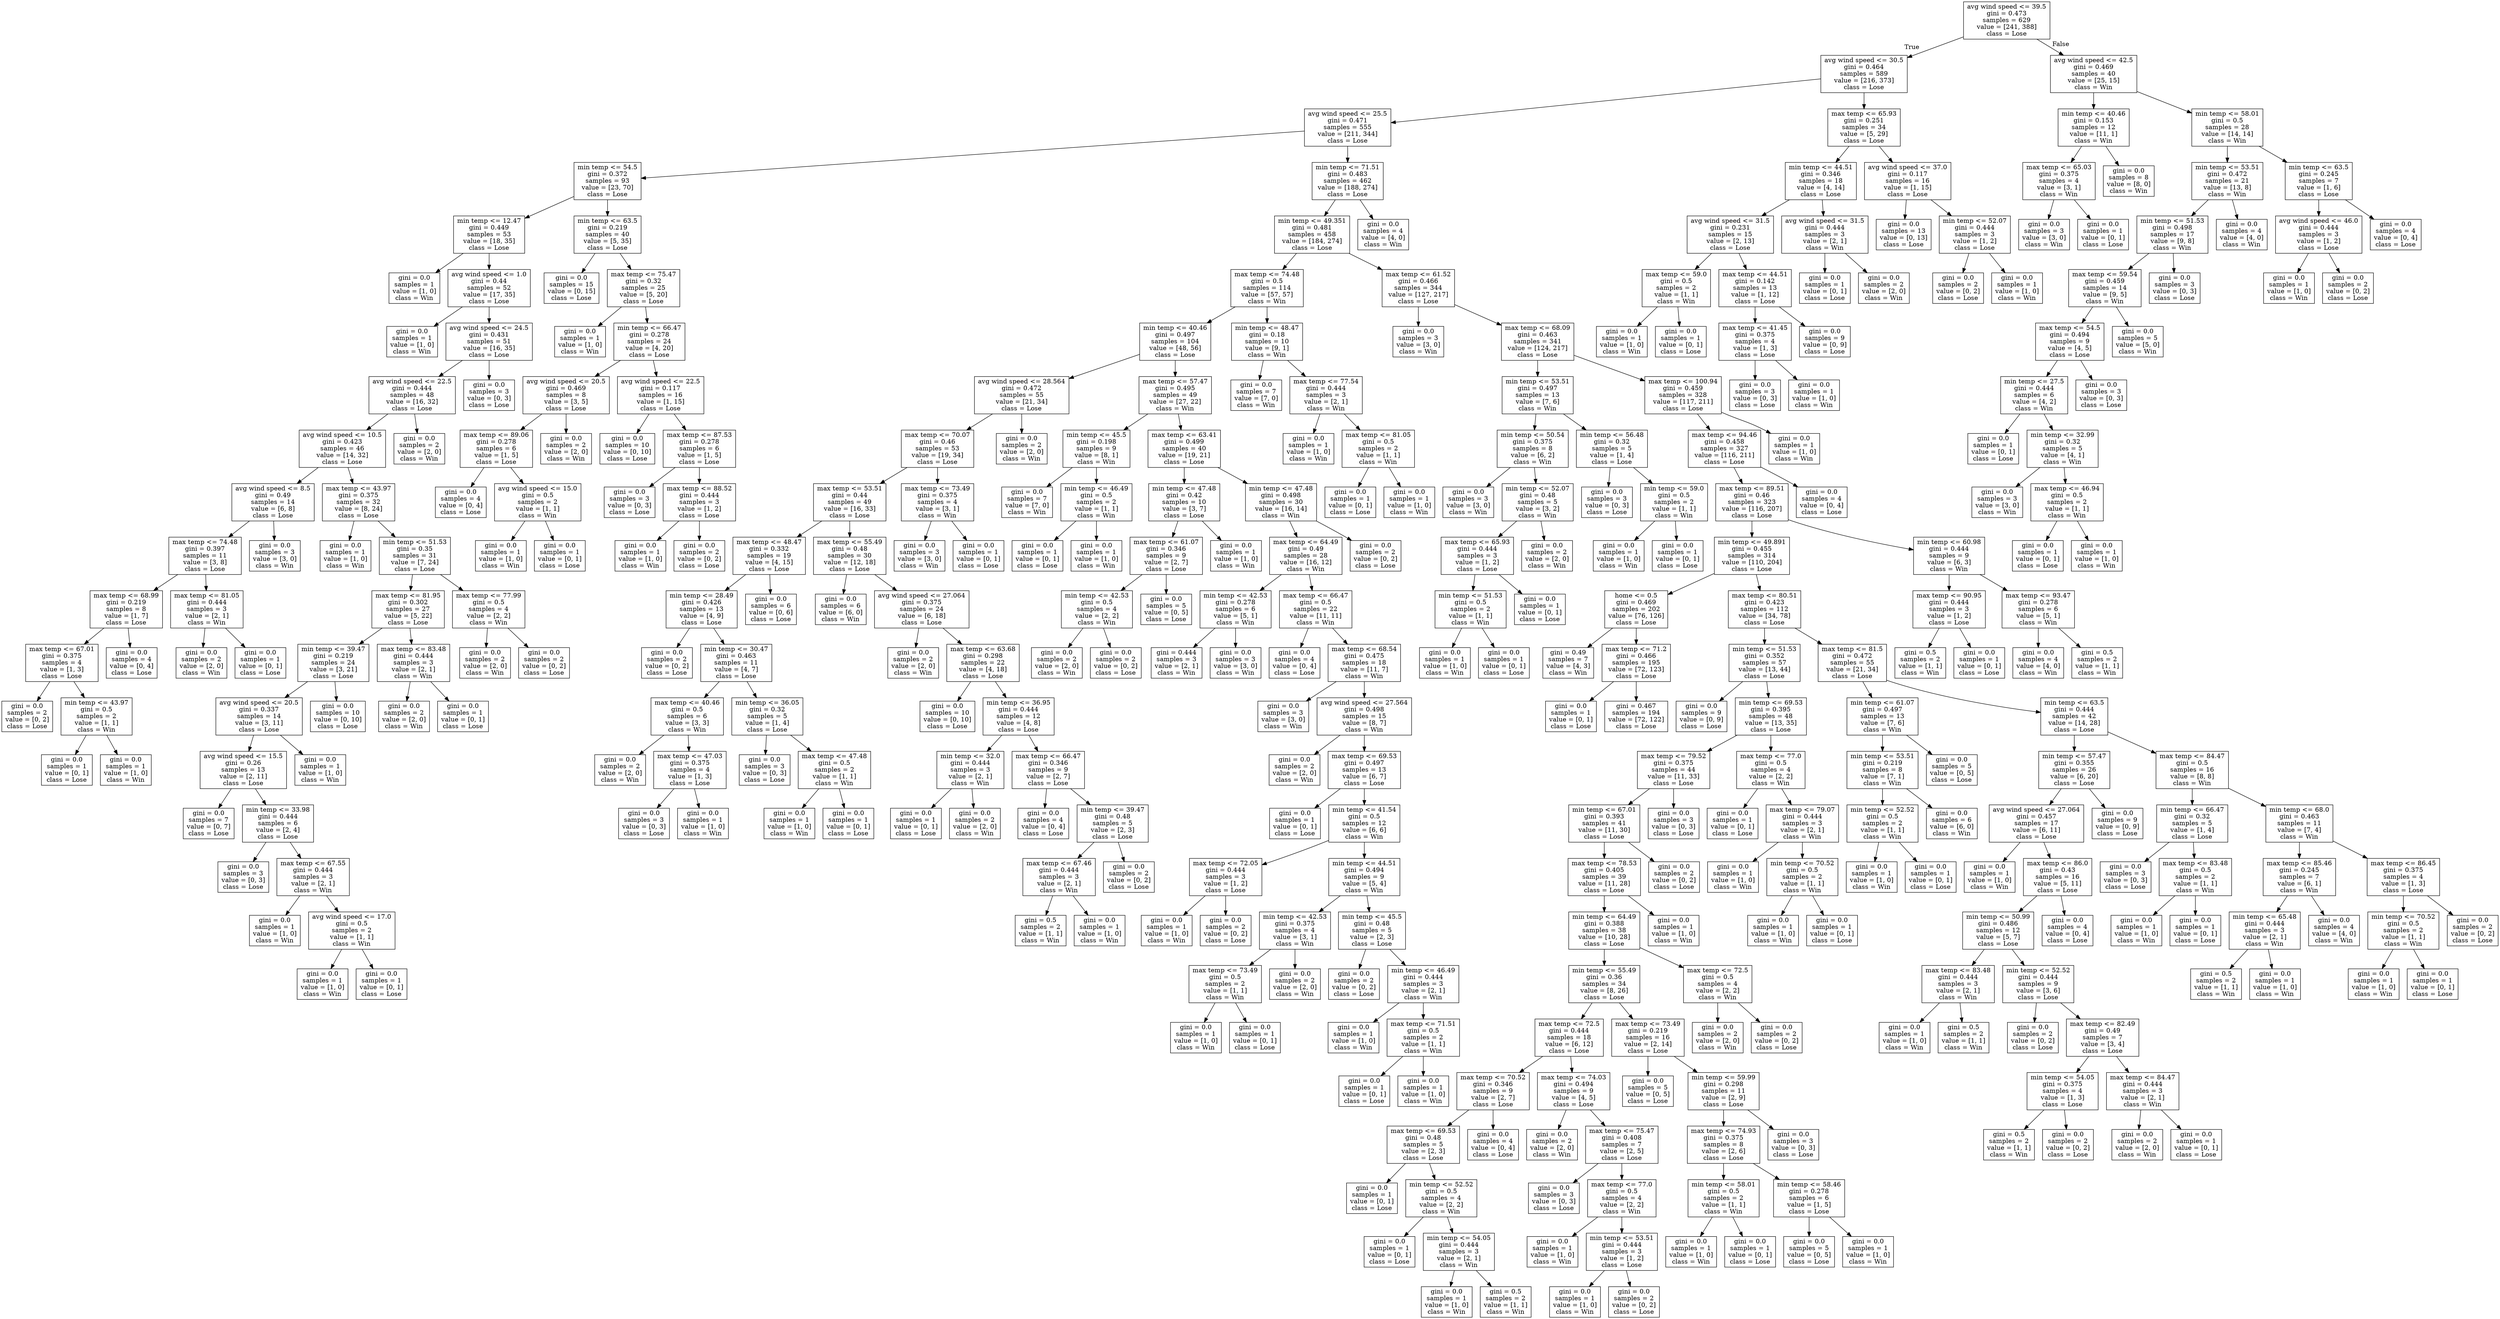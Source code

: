 digraph Tree {
node [shape=box] ;
0 [label="avg wind speed <= 39.5\ngini = 0.473\nsamples = 629\nvalue = [241, 388]\nclass = Lose"] ;
1 [label="avg wind speed <= 30.5\ngini = 0.464\nsamples = 589\nvalue = [216, 373]\nclass = Lose"] ;
0 -> 1 [labeldistance=2.5, labelangle=45, headlabel="True"] ;
2 [label="avg wind speed <= 25.5\ngini = 0.471\nsamples = 555\nvalue = [211, 344]\nclass = Lose"] ;
1 -> 2 ;
3 [label="min temp <= 54.5\ngini = 0.372\nsamples = 93\nvalue = [23, 70]\nclass = Lose"] ;
2 -> 3 ;
4 [label="min temp <= 12.47\ngini = 0.449\nsamples = 53\nvalue = [18, 35]\nclass = Lose"] ;
3 -> 4 ;
5 [label="gini = 0.0\nsamples = 1\nvalue = [1, 0]\nclass = Win"] ;
4 -> 5 ;
6 [label="avg wind speed <= 1.0\ngini = 0.44\nsamples = 52\nvalue = [17, 35]\nclass = Lose"] ;
4 -> 6 ;
7 [label="gini = 0.0\nsamples = 1\nvalue = [1, 0]\nclass = Win"] ;
6 -> 7 ;
8 [label="avg wind speed <= 24.5\ngini = 0.431\nsamples = 51\nvalue = [16, 35]\nclass = Lose"] ;
6 -> 8 ;
9 [label="avg wind speed <= 22.5\ngini = 0.444\nsamples = 48\nvalue = [16, 32]\nclass = Lose"] ;
8 -> 9 ;
10 [label="avg wind speed <= 10.5\ngini = 0.423\nsamples = 46\nvalue = [14, 32]\nclass = Lose"] ;
9 -> 10 ;
11 [label="avg wind speed <= 8.5\ngini = 0.49\nsamples = 14\nvalue = [6, 8]\nclass = Lose"] ;
10 -> 11 ;
12 [label="max temp <= 74.48\ngini = 0.397\nsamples = 11\nvalue = [3, 8]\nclass = Lose"] ;
11 -> 12 ;
13 [label="max temp <= 68.99\ngini = 0.219\nsamples = 8\nvalue = [1, 7]\nclass = Lose"] ;
12 -> 13 ;
14 [label="max temp <= 67.01\ngini = 0.375\nsamples = 4\nvalue = [1, 3]\nclass = Lose"] ;
13 -> 14 ;
15 [label="gini = 0.0\nsamples = 2\nvalue = [0, 2]\nclass = Lose"] ;
14 -> 15 ;
16 [label="min temp <= 43.97\ngini = 0.5\nsamples = 2\nvalue = [1, 1]\nclass = Win"] ;
14 -> 16 ;
17 [label="gini = 0.0\nsamples = 1\nvalue = [0, 1]\nclass = Lose"] ;
16 -> 17 ;
18 [label="gini = 0.0\nsamples = 1\nvalue = [1, 0]\nclass = Win"] ;
16 -> 18 ;
19 [label="gini = 0.0\nsamples = 4\nvalue = [0, 4]\nclass = Lose"] ;
13 -> 19 ;
20 [label="max temp <= 81.05\ngini = 0.444\nsamples = 3\nvalue = [2, 1]\nclass = Win"] ;
12 -> 20 ;
21 [label="gini = 0.0\nsamples = 2\nvalue = [2, 0]\nclass = Win"] ;
20 -> 21 ;
22 [label="gini = 0.0\nsamples = 1\nvalue = [0, 1]\nclass = Lose"] ;
20 -> 22 ;
23 [label="gini = 0.0\nsamples = 3\nvalue = [3, 0]\nclass = Win"] ;
11 -> 23 ;
24 [label="max temp <= 43.97\ngini = 0.375\nsamples = 32\nvalue = [8, 24]\nclass = Lose"] ;
10 -> 24 ;
25 [label="gini = 0.0\nsamples = 1\nvalue = [1, 0]\nclass = Win"] ;
24 -> 25 ;
26 [label="min temp <= 51.53\ngini = 0.35\nsamples = 31\nvalue = [7, 24]\nclass = Lose"] ;
24 -> 26 ;
27 [label="max temp <= 81.95\ngini = 0.302\nsamples = 27\nvalue = [5, 22]\nclass = Lose"] ;
26 -> 27 ;
28 [label="min temp <= 39.47\ngini = 0.219\nsamples = 24\nvalue = [3, 21]\nclass = Lose"] ;
27 -> 28 ;
29 [label="avg wind speed <= 20.5\ngini = 0.337\nsamples = 14\nvalue = [3, 11]\nclass = Lose"] ;
28 -> 29 ;
30 [label="avg wind speed <= 15.5\ngini = 0.26\nsamples = 13\nvalue = [2, 11]\nclass = Lose"] ;
29 -> 30 ;
31 [label="gini = 0.0\nsamples = 7\nvalue = [0, 7]\nclass = Lose"] ;
30 -> 31 ;
32 [label="min temp <= 33.98\ngini = 0.444\nsamples = 6\nvalue = [2, 4]\nclass = Lose"] ;
30 -> 32 ;
33 [label="gini = 0.0\nsamples = 3\nvalue = [0, 3]\nclass = Lose"] ;
32 -> 33 ;
34 [label="max temp <= 67.55\ngini = 0.444\nsamples = 3\nvalue = [2, 1]\nclass = Win"] ;
32 -> 34 ;
35 [label="gini = 0.0\nsamples = 1\nvalue = [1, 0]\nclass = Win"] ;
34 -> 35 ;
36 [label="avg wind speed <= 17.0\ngini = 0.5\nsamples = 2\nvalue = [1, 1]\nclass = Win"] ;
34 -> 36 ;
37 [label="gini = 0.0\nsamples = 1\nvalue = [1, 0]\nclass = Win"] ;
36 -> 37 ;
38 [label="gini = 0.0\nsamples = 1\nvalue = [0, 1]\nclass = Lose"] ;
36 -> 38 ;
39 [label="gini = 0.0\nsamples = 1\nvalue = [1, 0]\nclass = Win"] ;
29 -> 39 ;
40 [label="gini = 0.0\nsamples = 10\nvalue = [0, 10]\nclass = Lose"] ;
28 -> 40 ;
41 [label="max temp <= 83.48\ngini = 0.444\nsamples = 3\nvalue = [2, 1]\nclass = Win"] ;
27 -> 41 ;
42 [label="gini = 0.0\nsamples = 2\nvalue = [2, 0]\nclass = Win"] ;
41 -> 42 ;
43 [label="gini = 0.0\nsamples = 1\nvalue = [0, 1]\nclass = Lose"] ;
41 -> 43 ;
44 [label="max temp <= 77.99\ngini = 0.5\nsamples = 4\nvalue = [2, 2]\nclass = Win"] ;
26 -> 44 ;
45 [label="gini = 0.0\nsamples = 2\nvalue = [2, 0]\nclass = Win"] ;
44 -> 45 ;
46 [label="gini = 0.0\nsamples = 2\nvalue = [0, 2]\nclass = Lose"] ;
44 -> 46 ;
47 [label="gini = 0.0\nsamples = 2\nvalue = [2, 0]\nclass = Win"] ;
9 -> 47 ;
48 [label="gini = 0.0\nsamples = 3\nvalue = [0, 3]\nclass = Lose"] ;
8 -> 48 ;
49 [label="min temp <= 63.5\ngini = 0.219\nsamples = 40\nvalue = [5, 35]\nclass = Lose"] ;
3 -> 49 ;
50 [label="gini = 0.0\nsamples = 15\nvalue = [0, 15]\nclass = Lose"] ;
49 -> 50 ;
51 [label="max temp <= 75.47\ngini = 0.32\nsamples = 25\nvalue = [5, 20]\nclass = Lose"] ;
49 -> 51 ;
52 [label="gini = 0.0\nsamples = 1\nvalue = [1, 0]\nclass = Win"] ;
51 -> 52 ;
53 [label="min temp <= 66.47\ngini = 0.278\nsamples = 24\nvalue = [4, 20]\nclass = Lose"] ;
51 -> 53 ;
54 [label="avg wind speed <= 20.5\ngini = 0.469\nsamples = 8\nvalue = [3, 5]\nclass = Lose"] ;
53 -> 54 ;
55 [label="max temp <= 89.06\ngini = 0.278\nsamples = 6\nvalue = [1, 5]\nclass = Lose"] ;
54 -> 55 ;
56 [label="gini = 0.0\nsamples = 4\nvalue = [0, 4]\nclass = Lose"] ;
55 -> 56 ;
57 [label="avg wind speed <= 15.0\ngini = 0.5\nsamples = 2\nvalue = [1, 1]\nclass = Win"] ;
55 -> 57 ;
58 [label="gini = 0.0\nsamples = 1\nvalue = [1, 0]\nclass = Win"] ;
57 -> 58 ;
59 [label="gini = 0.0\nsamples = 1\nvalue = [0, 1]\nclass = Lose"] ;
57 -> 59 ;
60 [label="gini = 0.0\nsamples = 2\nvalue = [2, 0]\nclass = Win"] ;
54 -> 60 ;
61 [label="avg wind speed <= 22.5\ngini = 0.117\nsamples = 16\nvalue = [1, 15]\nclass = Lose"] ;
53 -> 61 ;
62 [label="gini = 0.0\nsamples = 10\nvalue = [0, 10]\nclass = Lose"] ;
61 -> 62 ;
63 [label="max temp <= 87.53\ngini = 0.278\nsamples = 6\nvalue = [1, 5]\nclass = Lose"] ;
61 -> 63 ;
64 [label="gini = 0.0\nsamples = 3\nvalue = [0, 3]\nclass = Lose"] ;
63 -> 64 ;
65 [label="max temp <= 88.52\ngini = 0.444\nsamples = 3\nvalue = [1, 2]\nclass = Lose"] ;
63 -> 65 ;
66 [label="gini = 0.0\nsamples = 1\nvalue = [1, 0]\nclass = Win"] ;
65 -> 66 ;
67 [label="gini = 0.0\nsamples = 2\nvalue = [0, 2]\nclass = Lose"] ;
65 -> 67 ;
68 [label="min temp <= 71.51\ngini = 0.483\nsamples = 462\nvalue = [188, 274]\nclass = Lose"] ;
2 -> 68 ;
69 [label="min temp <= 49.351\ngini = 0.481\nsamples = 458\nvalue = [184, 274]\nclass = Lose"] ;
68 -> 69 ;
70 [label="max temp <= 74.48\ngini = 0.5\nsamples = 114\nvalue = [57, 57]\nclass = Win"] ;
69 -> 70 ;
71 [label="min temp <= 40.46\ngini = 0.497\nsamples = 104\nvalue = [48, 56]\nclass = Lose"] ;
70 -> 71 ;
72 [label="avg wind speed <= 28.564\ngini = 0.472\nsamples = 55\nvalue = [21, 34]\nclass = Lose"] ;
71 -> 72 ;
73 [label="max temp <= 70.07\ngini = 0.46\nsamples = 53\nvalue = [19, 34]\nclass = Lose"] ;
72 -> 73 ;
74 [label="max temp <= 53.51\ngini = 0.44\nsamples = 49\nvalue = [16, 33]\nclass = Lose"] ;
73 -> 74 ;
75 [label="max temp <= 48.47\ngini = 0.332\nsamples = 19\nvalue = [4, 15]\nclass = Lose"] ;
74 -> 75 ;
76 [label="min temp <= 28.49\ngini = 0.426\nsamples = 13\nvalue = [4, 9]\nclass = Lose"] ;
75 -> 76 ;
77 [label="gini = 0.0\nsamples = 2\nvalue = [0, 2]\nclass = Lose"] ;
76 -> 77 ;
78 [label="min temp <= 30.47\ngini = 0.463\nsamples = 11\nvalue = [4, 7]\nclass = Lose"] ;
76 -> 78 ;
79 [label="max temp <= 40.46\ngini = 0.5\nsamples = 6\nvalue = [3, 3]\nclass = Win"] ;
78 -> 79 ;
80 [label="gini = 0.0\nsamples = 2\nvalue = [2, 0]\nclass = Win"] ;
79 -> 80 ;
81 [label="max temp <= 47.03\ngini = 0.375\nsamples = 4\nvalue = [1, 3]\nclass = Lose"] ;
79 -> 81 ;
82 [label="gini = 0.0\nsamples = 3\nvalue = [0, 3]\nclass = Lose"] ;
81 -> 82 ;
83 [label="gini = 0.0\nsamples = 1\nvalue = [1, 0]\nclass = Win"] ;
81 -> 83 ;
84 [label="min temp <= 36.05\ngini = 0.32\nsamples = 5\nvalue = [1, 4]\nclass = Lose"] ;
78 -> 84 ;
85 [label="gini = 0.0\nsamples = 3\nvalue = [0, 3]\nclass = Lose"] ;
84 -> 85 ;
86 [label="max temp <= 47.48\ngini = 0.5\nsamples = 2\nvalue = [1, 1]\nclass = Win"] ;
84 -> 86 ;
87 [label="gini = 0.0\nsamples = 1\nvalue = [1, 0]\nclass = Win"] ;
86 -> 87 ;
88 [label="gini = 0.0\nsamples = 1\nvalue = [0, 1]\nclass = Lose"] ;
86 -> 88 ;
89 [label="gini = 0.0\nsamples = 6\nvalue = [0, 6]\nclass = Lose"] ;
75 -> 89 ;
90 [label="max temp <= 55.49\ngini = 0.48\nsamples = 30\nvalue = [12, 18]\nclass = Lose"] ;
74 -> 90 ;
91 [label="gini = 0.0\nsamples = 6\nvalue = [6, 0]\nclass = Win"] ;
90 -> 91 ;
92 [label="avg wind speed <= 27.064\ngini = 0.375\nsamples = 24\nvalue = [6, 18]\nclass = Lose"] ;
90 -> 92 ;
93 [label="gini = 0.0\nsamples = 2\nvalue = [2, 0]\nclass = Win"] ;
92 -> 93 ;
94 [label="max temp <= 63.68\ngini = 0.298\nsamples = 22\nvalue = [4, 18]\nclass = Lose"] ;
92 -> 94 ;
95 [label="gini = 0.0\nsamples = 10\nvalue = [0, 10]\nclass = Lose"] ;
94 -> 95 ;
96 [label="min temp <= 36.95\ngini = 0.444\nsamples = 12\nvalue = [4, 8]\nclass = Lose"] ;
94 -> 96 ;
97 [label="min temp <= 32.0\ngini = 0.444\nsamples = 3\nvalue = [2, 1]\nclass = Win"] ;
96 -> 97 ;
98 [label="gini = 0.0\nsamples = 1\nvalue = [0, 1]\nclass = Lose"] ;
97 -> 98 ;
99 [label="gini = 0.0\nsamples = 2\nvalue = [2, 0]\nclass = Win"] ;
97 -> 99 ;
100 [label="max temp <= 66.47\ngini = 0.346\nsamples = 9\nvalue = [2, 7]\nclass = Lose"] ;
96 -> 100 ;
101 [label="gini = 0.0\nsamples = 4\nvalue = [0, 4]\nclass = Lose"] ;
100 -> 101 ;
102 [label="min temp <= 39.47\ngini = 0.48\nsamples = 5\nvalue = [2, 3]\nclass = Lose"] ;
100 -> 102 ;
103 [label="max temp <= 67.46\ngini = 0.444\nsamples = 3\nvalue = [2, 1]\nclass = Win"] ;
102 -> 103 ;
104 [label="gini = 0.5\nsamples = 2\nvalue = [1, 1]\nclass = Win"] ;
103 -> 104 ;
105 [label="gini = 0.0\nsamples = 1\nvalue = [1, 0]\nclass = Win"] ;
103 -> 105 ;
106 [label="gini = 0.0\nsamples = 2\nvalue = [0, 2]\nclass = Lose"] ;
102 -> 106 ;
107 [label="max temp <= 73.49\ngini = 0.375\nsamples = 4\nvalue = [3, 1]\nclass = Win"] ;
73 -> 107 ;
108 [label="gini = 0.0\nsamples = 3\nvalue = [3, 0]\nclass = Win"] ;
107 -> 108 ;
109 [label="gini = 0.0\nsamples = 1\nvalue = [0, 1]\nclass = Lose"] ;
107 -> 109 ;
110 [label="gini = 0.0\nsamples = 2\nvalue = [2, 0]\nclass = Win"] ;
72 -> 110 ;
111 [label="max temp <= 57.47\ngini = 0.495\nsamples = 49\nvalue = [27, 22]\nclass = Win"] ;
71 -> 111 ;
112 [label="min temp <= 45.5\ngini = 0.198\nsamples = 9\nvalue = [8, 1]\nclass = Win"] ;
111 -> 112 ;
113 [label="gini = 0.0\nsamples = 7\nvalue = [7, 0]\nclass = Win"] ;
112 -> 113 ;
114 [label="min temp <= 46.49\ngini = 0.5\nsamples = 2\nvalue = [1, 1]\nclass = Win"] ;
112 -> 114 ;
115 [label="gini = 0.0\nsamples = 1\nvalue = [0, 1]\nclass = Lose"] ;
114 -> 115 ;
116 [label="gini = 0.0\nsamples = 1\nvalue = [1, 0]\nclass = Win"] ;
114 -> 116 ;
117 [label="max temp <= 63.41\ngini = 0.499\nsamples = 40\nvalue = [19, 21]\nclass = Lose"] ;
111 -> 117 ;
118 [label="min temp <= 47.48\ngini = 0.42\nsamples = 10\nvalue = [3, 7]\nclass = Lose"] ;
117 -> 118 ;
119 [label="max temp <= 61.07\ngini = 0.346\nsamples = 9\nvalue = [2, 7]\nclass = Lose"] ;
118 -> 119 ;
120 [label="min temp <= 42.53\ngini = 0.5\nsamples = 4\nvalue = [2, 2]\nclass = Win"] ;
119 -> 120 ;
121 [label="gini = 0.0\nsamples = 2\nvalue = [2, 0]\nclass = Win"] ;
120 -> 121 ;
122 [label="gini = 0.0\nsamples = 2\nvalue = [0, 2]\nclass = Lose"] ;
120 -> 122 ;
123 [label="gini = 0.0\nsamples = 5\nvalue = [0, 5]\nclass = Lose"] ;
119 -> 123 ;
124 [label="gini = 0.0\nsamples = 1\nvalue = [1, 0]\nclass = Win"] ;
118 -> 124 ;
125 [label="min temp <= 47.48\ngini = 0.498\nsamples = 30\nvalue = [16, 14]\nclass = Win"] ;
117 -> 125 ;
126 [label="max temp <= 64.49\ngini = 0.49\nsamples = 28\nvalue = [16, 12]\nclass = Win"] ;
125 -> 126 ;
127 [label="min temp <= 42.53\ngini = 0.278\nsamples = 6\nvalue = [5, 1]\nclass = Win"] ;
126 -> 127 ;
128 [label="gini = 0.444\nsamples = 3\nvalue = [2, 1]\nclass = Win"] ;
127 -> 128 ;
129 [label="gini = 0.0\nsamples = 3\nvalue = [3, 0]\nclass = Win"] ;
127 -> 129 ;
130 [label="max temp <= 66.47\ngini = 0.5\nsamples = 22\nvalue = [11, 11]\nclass = Win"] ;
126 -> 130 ;
131 [label="gini = 0.0\nsamples = 4\nvalue = [0, 4]\nclass = Lose"] ;
130 -> 131 ;
132 [label="max temp <= 68.54\ngini = 0.475\nsamples = 18\nvalue = [11, 7]\nclass = Win"] ;
130 -> 132 ;
133 [label="gini = 0.0\nsamples = 3\nvalue = [3, 0]\nclass = Win"] ;
132 -> 133 ;
134 [label="avg wind speed <= 27.564\ngini = 0.498\nsamples = 15\nvalue = [8, 7]\nclass = Win"] ;
132 -> 134 ;
135 [label="gini = 0.0\nsamples = 2\nvalue = [2, 0]\nclass = Win"] ;
134 -> 135 ;
136 [label="max temp <= 69.53\ngini = 0.497\nsamples = 13\nvalue = [6, 7]\nclass = Lose"] ;
134 -> 136 ;
137 [label="gini = 0.0\nsamples = 1\nvalue = [0, 1]\nclass = Lose"] ;
136 -> 137 ;
138 [label="min temp <= 41.54\ngini = 0.5\nsamples = 12\nvalue = [6, 6]\nclass = Win"] ;
136 -> 138 ;
139 [label="max temp <= 72.05\ngini = 0.444\nsamples = 3\nvalue = [1, 2]\nclass = Lose"] ;
138 -> 139 ;
140 [label="gini = 0.0\nsamples = 1\nvalue = [1, 0]\nclass = Win"] ;
139 -> 140 ;
141 [label="gini = 0.0\nsamples = 2\nvalue = [0, 2]\nclass = Lose"] ;
139 -> 141 ;
142 [label="min temp <= 44.51\ngini = 0.494\nsamples = 9\nvalue = [5, 4]\nclass = Win"] ;
138 -> 142 ;
143 [label="min temp <= 42.53\ngini = 0.375\nsamples = 4\nvalue = [3, 1]\nclass = Win"] ;
142 -> 143 ;
144 [label="max temp <= 73.49\ngini = 0.5\nsamples = 2\nvalue = [1, 1]\nclass = Win"] ;
143 -> 144 ;
145 [label="gini = 0.0\nsamples = 1\nvalue = [1, 0]\nclass = Win"] ;
144 -> 145 ;
146 [label="gini = 0.0\nsamples = 1\nvalue = [0, 1]\nclass = Lose"] ;
144 -> 146 ;
147 [label="gini = 0.0\nsamples = 2\nvalue = [2, 0]\nclass = Win"] ;
143 -> 147 ;
148 [label="min temp <= 45.5\ngini = 0.48\nsamples = 5\nvalue = [2, 3]\nclass = Lose"] ;
142 -> 148 ;
149 [label="gini = 0.0\nsamples = 2\nvalue = [0, 2]\nclass = Lose"] ;
148 -> 149 ;
150 [label="min temp <= 46.49\ngini = 0.444\nsamples = 3\nvalue = [2, 1]\nclass = Win"] ;
148 -> 150 ;
151 [label="gini = 0.0\nsamples = 1\nvalue = [1, 0]\nclass = Win"] ;
150 -> 151 ;
152 [label="max temp <= 71.51\ngini = 0.5\nsamples = 2\nvalue = [1, 1]\nclass = Win"] ;
150 -> 152 ;
153 [label="gini = 0.0\nsamples = 1\nvalue = [0, 1]\nclass = Lose"] ;
152 -> 153 ;
154 [label="gini = 0.0\nsamples = 1\nvalue = [1, 0]\nclass = Win"] ;
152 -> 154 ;
155 [label="gini = 0.0\nsamples = 2\nvalue = [0, 2]\nclass = Lose"] ;
125 -> 155 ;
156 [label="min temp <= 48.47\ngini = 0.18\nsamples = 10\nvalue = [9, 1]\nclass = Win"] ;
70 -> 156 ;
157 [label="gini = 0.0\nsamples = 7\nvalue = [7, 0]\nclass = Win"] ;
156 -> 157 ;
158 [label="max temp <= 77.54\ngini = 0.444\nsamples = 3\nvalue = [2, 1]\nclass = Win"] ;
156 -> 158 ;
159 [label="gini = 0.0\nsamples = 1\nvalue = [1, 0]\nclass = Win"] ;
158 -> 159 ;
160 [label="max temp <= 81.05\ngini = 0.5\nsamples = 2\nvalue = [1, 1]\nclass = Win"] ;
158 -> 160 ;
161 [label="gini = 0.0\nsamples = 1\nvalue = [0, 1]\nclass = Lose"] ;
160 -> 161 ;
162 [label="gini = 0.0\nsamples = 1\nvalue = [1, 0]\nclass = Win"] ;
160 -> 162 ;
163 [label="max temp <= 61.52\ngini = 0.466\nsamples = 344\nvalue = [127, 217]\nclass = Lose"] ;
69 -> 163 ;
164 [label="gini = 0.0\nsamples = 3\nvalue = [3, 0]\nclass = Win"] ;
163 -> 164 ;
165 [label="max temp <= 68.09\ngini = 0.463\nsamples = 341\nvalue = [124, 217]\nclass = Lose"] ;
163 -> 165 ;
166 [label="min temp <= 53.51\ngini = 0.497\nsamples = 13\nvalue = [7, 6]\nclass = Win"] ;
165 -> 166 ;
167 [label="min temp <= 50.54\ngini = 0.375\nsamples = 8\nvalue = [6, 2]\nclass = Win"] ;
166 -> 167 ;
168 [label="gini = 0.0\nsamples = 3\nvalue = [3, 0]\nclass = Win"] ;
167 -> 168 ;
169 [label="min temp <= 52.07\ngini = 0.48\nsamples = 5\nvalue = [3, 2]\nclass = Win"] ;
167 -> 169 ;
170 [label="max temp <= 65.93\ngini = 0.444\nsamples = 3\nvalue = [1, 2]\nclass = Lose"] ;
169 -> 170 ;
171 [label="min temp <= 51.53\ngini = 0.5\nsamples = 2\nvalue = [1, 1]\nclass = Win"] ;
170 -> 171 ;
172 [label="gini = 0.0\nsamples = 1\nvalue = [1, 0]\nclass = Win"] ;
171 -> 172 ;
173 [label="gini = 0.0\nsamples = 1\nvalue = [0, 1]\nclass = Lose"] ;
171 -> 173 ;
174 [label="gini = 0.0\nsamples = 1\nvalue = [0, 1]\nclass = Lose"] ;
170 -> 174 ;
175 [label="gini = 0.0\nsamples = 2\nvalue = [2, 0]\nclass = Win"] ;
169 -> 175 ;
176 [label="min temp <= 56.48\ngini = 0.32\nsamples = 5\nvalue = [1, 4]\nclass = Lose"] ;
166 -> 176 ;
177 [label="gini = 0.0\nsamples = 3\nvalue = [0, 3]\nclass = Lose"] ;
176 -> 177 ;
178 [label="min temp <= 59.0\ngini = 0.5\nsamples = 2\nvalue = [1, 1]\nclass = Win"] ;
176 -> 178 ;
179 [label="gini = 0.0\nsamples = 1\nvalue = [1, 0]\nclass = Win"] ;
178 -> 179 ;
180 [label="gini = 0.0\nsamples = 1\nvalue = [0, 1]\nclass = Lose"] ;
178 -> 180 ;
181 [label="max temp <= 100.94\ngini = 0.459\nsamples = 328\nvalue = [117, 211]\nclass = Lose"] ;
165 -> 181 ;
182 [label="max temp <= 94.46\ngini = 0.458\nsamples = 327\nvalue = [116, 211]\nclass = Lose"] ;
181 -> 182 ;
183 [label="max temp <= 89.51\ngini = 0.46\nsamples = 323\nvalue = [116, 207]\nclass = Lose"] ;
182 -> 183 ;
184 [label="min temp <= 49.891\ngini = 0.455\nsamples = 314\nvalue = [110, 204]\nclass = Lose"] ;
183 -> 184 ;
185 [label="home <= 0.5\ngini = 0.469\nsamples = 202\nvalue = [76, 126]\nclass = Lose"] ;
184 -> 185 ;
186 [label="gini = 0.49\nsamples = 7\nvalue = [4, 3]\nclass = Win"] ;
185 -> 186 ;
187 [label="max temp <= 71.2\ngini = 0.466\nsamples = 195\nvalue = [72, 123]\nclass = Lose"] ;
185 -> 187 ;
188 [label="gini = 0.0\nsamples = 1\nvalue = [0, 1]\nclass = Lose"] ;
187 -> 188 ;
189 [label="gini = 0.467\nsamples = 194\nvalue = [72, 122]\nclass = Lose"] ;
187 -> 189 ;
190 [label="max temp <= 80.51\ngini = 0.423\nsamples = 112\nvalue = [34, 78]\nclass = Lose"] ;
184 -> 190 ;
191 [label="min temp <= 51.53\ngini = 0.352\nsamples = 57\nvalue = [13, 44]\nclass = Lose"] ;
190 -> 191 ;
192 [label="gini = 0.0\nsamples = 9\nvalue = [0, 9]\nclass = Lose"] ;
191 -> 192 ;
193 [label="min temp <= 69.53\ngini = 0.395\nsamples = 48\nvalue = [13, 35]\nclass = Lose"] ;
191 -> 193 ;
194 [label="max temp <= 79.52\ngini = 0.375\nsamples = 44\nvalue = [11, 33]\nclass = Lose"] ;
193 -> 194 ;
195 [label="min temp <= 67.01\ngini = 0.393\nsamples = 41\nvalue = [11, 30]\nclass = Lose"] ;
194 -> 195 ;
196 [label="max temp <= 78.53\ngini = 0.405\nsamples = 39\nvalue = [11, 28]\nclass = Lose"] ;
195 -> 196 ;
197 [label="min temp <= 64.49\ngini = 0.388\nsamples = 38\nvalue = [10, 28]\nclass = Lose"] ;
196 -> 197 ;
198 [label="min temp <= 55.49\ngini = 0.36\nsamples = 34\nvalue = [8, 26]\nclass = Lose"] ;
197 -> 198 ;
199 [label="max temp <= 72.5\ngini = 0.444\nsamples = 18\nvalue = [6, 12]\nclass = Lose"] ;
198 -> 199 ;
200 [label="max temp <= 70.52\ngini = 0.346\nsamples = 9\nvalue = [2, 7]\nclass = Lose"] ;
199 -> 200 ;
201 [label="max temp <= 69.53\ngini = 0.48\nsamples = 5\nvalue = [2, 3]\nclass = Lose"] ;
200 -> 201 ;
202 [label="gini = 0.0\nsamples = 1\nvalue = [0, 1]\nclass = Lose"] ;
201 -> 202 ;
203 [label="min temp <= 52.52\ngini = 0.5\nsamples = 4\nvalue = [2, 2]\nclass = Win"] ;
201 -> 203 ;
204 [label="gini = 0.0\nsamples = 1\nvalue = [0, 1]\nclass = Lose"] ;
203 -> 204 ;
205 [label="min temp <= 54.05\ngini = 0.444\nsamples = 3\nvalue = [2, 1]\nclass = Win"] ;
203 -> 205 ;
206 [label="gini = 0.0\nsamples = 1\nvalue = [1, 0]\nclass = Win"] ;
205 -> 206 ;
207 [label="gini = 0.5\nsamples = 2\nvalue = [1, 1]\nclass = Win"] ;
205 -> 207 ;
208 [label="gini = 0.0\nsamples = 4\nvalue = [0, 4]\nclass = Lose"] ;
200 -> 208 ;
209 [label="max temp <= 74.03\ngini = 0.494\nsamples = 9\nvalue = [4, 5]\nclass = Lose"] ;
199 -> 209 ;
210 [label="gini = 0.0\nsamples = 2\nvalue = [2, 0]\nclass = Win"] ;
209 -> 210 ;
211 [label="max temp <= 75.47\ngini = 0.408\nsamples = 7\nvalue = [2, 5]\nclass = Lose"] ;
209 -> 211 ;
212 [label="gini = 0.0\nsamples = 3\nvalue = [0, 3]\nclass = Lose"] ;
211 -> 212 ;
213 [label="max temp <= 77.0\ngini = 0.5\nsamples = 4\nvalue = [2, 2]\nclass = Win"] ;
211 -> 213 ;
214 [label="gini = 0.0\nsamples = 1\nvalue = [1, 0]\nclass = Win"] ;
213 -> 214 ;
215 [label="min temp <= 53.51\ngini = 0.444\nsamples = 3\nvalue = [1, 2]\nclass = Lose"] ;
213 -> 215 ;
216 [label="gini = 0.0\nsamples = 1\nvalue = [1, 0]\nclass = Win"] ;
215 -> 216 ;
217 [label="gini = 0.0\nsamples = 2\nvalue = [0, 2]\nclass = Lose"] ;
215 -> 217 ;
218 [label="max temp <= 73.49\ngini = 0.219\nsamples = 16\nvalue = [2, 14]\nclass = Lose"] ;
198 -> 218 ;
219 [label="gini = 0.0\nsamples = 5\nvalue = [0, 5]\nclass = Lose"] ;
218 -> 219 ;
220 [label="min temp <= 59.99\ngini = 0.298\nsamples = 11\nvalue = [2, 9]\nclass = Lose"] ;
218 -> 220 ;
221 [label="max temp <= 74.93\ngini = 0.375\nsamples = 8\nvalue = [2, 6]\nclass = Lose"] ;
220 -> 221 ;
222 [label="min temp <= 58.01\ngini = 0.5\nsamples = 2\nvalue = [1, 1]\nclass = Win"] ;
221 -> 222 ;
223 [label="gini = 0.0\nsamples = 1\nvalue = [1, 0]\nclass = Win"] ;
222 -> 223 ;
224 [label="gini = 0.0\nsamples = 1\nvalue = [0, 1]\nclass = Lose"] ;
222 -> 224 ;
225 [label="min temp <= 58.46\ngini = 0.278\nsamples = 6\nvalue = [1, 5]\nclass = Lose"] ;
221 -> 225 ;
226 [label="gini = 0.0\nsamples = 5\nvalue = [0, 5]\nclass = Lose"] ;
225 -> 226 ;
227 [label="gini = 0.0\nsamples = 1\nvalue = [1, 0]\nclass = Win"] ;
225 -> 227 ;
228 [label="gini = 0.0\nsamples = 3\nvalue = [0, 3]\nclass = Lose"] ;
220 -> 228 ;
229 [label="max temp <= 72.5\ngini = 0.5\nsamples = 4\nvalue = [2, 2]\nclass = Win"] ;
197 -> 229 ;
230 [label="gini = 0.0\nsamples = 2\nvalue = [2, 0]\nclass = Win"] ;
229 -> 230 ;
231 [label="gini = 0.0\nsamples = 2\nvalue = [0, 2]\nclass = Lose"] ;
229 -> 231 ;
232 [label="gini = 0.0\nsamples = 1\nvalue = [1, 0]\nclass = Win"] ;
196 -> 232 ;
233 [label="gini = 0.0\nsamples = 2\nvalue = [0, 2]\nclass = Lose"] ;
195 -> 233 ;
234 [label="gini = 0.0\nsamples = 3\nvalue = [0, 3]\nclass = Lose"] ;
194 -> 234 ;
235 [label="max temp <= 77.0\ngini = 0.5\nsamples = 4\nvalue = [2, 2]\nclass = Win"] ;
193 -> 235 ;
236 [label="gini = 0.0\nsamples = 1\nvalue = [0, 1]\nclass = Lose"] ;
235 -> 236 ;
237 [label="max temp <= 79.07\ngini = 0.444\nsamples = 3\nvalue = [2, 1]\nclass = Win"] ;
235 -> 237 ;
238 [label="gini = 0.0\nsamples = 1\nvalue = [1, 0]\nclass = Win"] ;
237 -> 238 ;
239 [label="min temp <= 70.52\ngini = 0.5\nsamples = 2\nvalue = [1, 1]\nclass = Win"] ;
237 -> 239 ;
240 [label="gini = 0.0\nsamples = 1\nvalue = [1, 0]\nclass = Win"] ;
239 -> 240 ;
241 [label="gini = 0.0\nsamples = 1\nvalue = [0, 1]\nclass = Lose"] ;
239 -> 241 ;
242 [label="max temp <= 81.5\ngini = 0.472\nsamples = 55\nvalue = [21, 34]\nclass = Lose"] ;
190 -> 242 ;
243 [label="min temp <= 61.07\ngini = 0.497\nsamples = 13\nvalue = [7, 6]\nclass = Win"] ;
242 -> 243 ;
244 [label="min temp <= 53.51\ngini = 0.219\nsamples = 8\nvalue = [7, 1]\nclass = Win"] ;
243 -> 244 ;
245 [label="min temp <= 52.52\ngini = 0.5\nsamples = 2\nvalue = [1, 1]\nclass = Win"] ;
244 -> 245 ;
246 [label="gini = 0.0\nsamples = 1\nvalue = [1, 0]\nclass = Win"] ;
245 -> 246 ;
247 [label="gini = 0.0\nsamples = 1\nvalue = [0, 1]\nclass = Lose"] ;
245 -> 247 ;
248 [label="gini = 0.0\nsamples = 6\nvalue = [6, 0]\nclass = Win"] ;
244 -> 248 ;
249 [label="gini = 0.0\nsamples = 5\nvalue = [0, 5]\nclass = Lose"] ;
243 -> 249 ;
250 [label="min temp <= 63.5\ngini = 0.444\nsamples = 42\nvalue = [14, 28]\nclass = Lose"] ;
242 -> 250 ;
251 [label="min temp <= 57.47\ngini = 0.355\nsamples = 26\nvalue = [6, 20]\nclass = Lose"] ;
250 -> 251 ;
252 [label="avg wind speed <= 27.064\ngini = 0.457\nsamples = 17\nvalue = [6, 11]\nclass = Lose"] ;
251 -> 252 ;
253 [label="gini = 0.0\nsamples = 1\nvalue = [1, 0]\nclass = Win"] ;
252 -> 253 ;
254 [label="max temp <= 86.0\ngini = 0.43\nsamples = 16\nvalue = [5, 11]\nclass = Lose"] ;
252 -> 254 ;
255 [label="min temp <= 50.99\ngini = 0.486\nsamples = 12\nvalue = [5, 7]\nclass = Lose"] ;
254 -> 255 ;
256 [label="max temp <= 83.48\ngini = 0.444\nsamples = 3\nvalue = [2, 1]\nclass = Win"] ;
255 -> 256 ;
257 [label="gini = 0.0\nsamples = 1\nvalue = [1, 0]\nclass = Win"] ;
256 -> 257 ;
258 [label="gini = 0.5\nsamples = 2\nvalue = [1, 1]\nclass = Win"] ;
256 -> 258 ;
259 [label="min temp <= 52.52\ngini = 0.444\nsamples = 9\nvalue = [3, 6]\nclass = Lose"] ;
255 -> 259 ;
260 [label="gini = 0.0\nsamples = 2\nvalue = [0, 2]\nclass = Lose"] ;
259 -> 260 ;
261 [label="max temp <= 82.49\ngini = 0.49\nsamples = 7\nvalue = [3, 4]\nclass = Lose"] ;
259 -> 261 ;
262 [label="min temp <= 54.05\ngini = 0.375\nsamples = 4\nvalue = [1, 3]\nclass = Lose"] ;
261 -> 262 ;
263 [label="gini = 0.5\nsamples = 2\nvalue = [1, 1]\nclass = Win"] ;
262 -> 263 ;
264 [label="gini = 0.0\nsamples = 2\nvalue = [0, 2]\nclass = Lose"] ;
262 -> 264 ;
265 [label="max temp <= 84.47\ngini = 0.444\nsamples = 3\nvalue = [2, 1]\nclass = Win"] ;
261 -> 265 ;
266 [label="gini = 0.0\nsamples = 2\nvalue = [2, 0]\nclass = Win"] ;
265 -> 266 ;
267 [label="gini = 0.0\nsamples = 1\nvalue = [0, 1]\nclass = Lose"] ;
265 -> 267 ;
268 [label="gini = 0.0\nsamples = 4\nvalue = [0, 4]\nclass = Lose"] ;
254 -> 268 ;
269 [label="gini = 0.0\nsamples = 9\nvalue = [0, 9]\nclass = Lose"] ;
251 -> 269 ;
270 [label="max temp <= 84.47\ngini = 0.5\nsamples = 16\nvalue = [8, 8]\nclass = Win"] ;
250 -> 270 ;
271 [label="min temp <= 66.47\ngini = 0.32\nsamples = 5\nvalue = [1, 4]\nclass = Lose"] ;
270 -> 271 ;
272 [label="gini = 0.0\nsamples = 3\nvalue = [0, 3]\nclass = Lose"] ;
271 -> 272 ;
273 [label="max temp <= 83.48\ngini = 0.5\nsamples = 2\nvalue = [1, 1]\nclass = Win"] ;
271 -> 273 ;
274 [label="gini = 0.0\nsamples = 1\nvalue = [1, 0]\nclass = Win"] ;
273 -> 274 ;
275 [label="gini = 0.0\nsamples = 1\nvalue = [0, 1]\nclass = Lose"] ;
273 -> 275 ;
276 [label="min temp <= 68.0\ngini = 0.463\nsamples = 11\nvalue = [7, 4]\nclass = Win"] ;
270 -> 276 ;
277 [label="max temp <= 85.46\ngini = 0.245\nsamples = 7\nvalue = [6, 1]\nclass = Win"] ;
276 -> 277 ;
278 [label="min temp <= 65.48\ngini = 0.444\nsamples = 3\nvalue = [2, 1]\nclass = Win"] ;
277 -> 278 ;
279 [label="gini = 0.5\nsamples = 2\nvalue = [1, 1]\nclass = Win"] ;
278 -> 279 ;
280 [label="gini = 0.0\nsamples = 1\nvalue = [1, 0]\nclass = Win"] ;
278 -> 280 ;
281 [label="gini = 0.0\nsamples = 4\nvalue = [4, 0]\nclass = Win"] ;
277 -> 281 ;
282 [label="max temp <= 86.45\ngini = 0.375\nsamples = 4\nvalue = [1, 3]\nclass = Lose"] ;
276 -> 282 ;
283 [label="min temp <= 70.52\ngini = 0.5\nsamples = 2\nvalue = [1, 1]\nclass = Win"] ;
282 -> 283 ;
284 [label="gini = 0.0\nsamples = 1\nvalue = [1, 0]\nclass = Win"] ;
283 -> 284 ;
285 [label="gini = 0.0\nsamples = 1\nvalue = [0, 1]\nclass = Lose"] ;
283 -> 285 ;
286 [label="gini = 0.0\nsamples = 2\nvalue = [0, 2]\nclass = Lose"] ;
282 -> 286 ;
287 [label="min temp <= 60.98\ngini = 0.444\nsamples = 9\nvalue = [6, 3]\nclass = Win"] ;
183 -> 287 ;
288 [label="max temp <= 90.95\ngini = 0.444\nsamples = 3\nvalue = [1, 2]\nclass = Lose"] ;
287 -> 288 ;
289 [label="gini = 0.5\nsamples = 2\nvalue = [1, 1]\nclass = Win"] ;
288 -> 289 ;
290 [label="gini = 0.0\nsamples = 1\nvalue = [0, 1]\nclass = Lose"] ;
288 -> 290 ;
291 [label="max temp <= 93.47\ngini = 0.278\nsamples = 6\nvalue = [5, 1]\nclass = Win"] ;
287 -> 291 ;
292 [label="gini = 0.0\nsamples = 4\nvalue = [4, 0]\nclass = Win"] ;
291 -> 292 ;
293 [label="gini = 0.5\nsamples = 2\nvalue = [1, 1]\nclass = Win"] ;
291 -> 293 ;
294 [label="gini = 0.0\nsamples = 4\nvalue = [0, 4]\nclass = Lose"] ;
182 -> 294 ;
295 [label="gini = 0.0\nsamples = 1\nvalue = [1, 0]\nclass = Win"] ;
181 -> 295 ;
296 [label="gini = 0.0\nsamples = 4\nvalue = [4, 0]\nclass = Win"] ;
68 -> 296 ;
297 [label="max temp <= 65.93\ngini = 0.251\nsamples = 34\nvalue = [5, 29]\nclass = Lose"] ;
1 -> 297 ;
298 [label="min temp <= 44.51\ngini = 0.346\nsamples = 18\nvalue = [4, 14]\nclass = Lose"] ;
297 -> 298 ;
299 [label="avg wind speed <= 31.5\ngini = 0.231\nsamples = 15\nvalue = [2, 13]\nclass = Lose"] ;
298 -> 299 ;
300 [label="max temp <= 59.0\ngini = 0.5\nsamples = 2\nvalue = [1, 1]\nclass = Win"] ;
299 -> 300 ;
301 [label="gini = 0.0\nsamples = 1\nvalue = [1, 0]\nclass = Win"] ;
300 -> 301 ;
302 [label="gini = 0.0\nsamples = 1\nvalue = [0, 1]\nclass = Lose"] ;
300 -> 302 ;
303 [label="max temp <= 44.51\ngini = 0.142\nsamples = 13\nvalue = [1, 12]\nclass = Lose"] ;
299 -> 303 ;
304 [label="max temp <= 41.45\ngini = 0.375\nsamples = 4\nvalue = [1, 3]\nclass = Lose"] ;
303 -> 304 ;
305 [label="gini = 0.0\nsamples = 3\nvalue = [0, 3]\nclass = Lose"] ;
304 -> 305 ;
306 [label="gini = 0.0\nsamples = 1\nvalue = [1, 0]\nclass = Win"] ;
304 -> 306 ;
307 [label="gini = 0.0\nsamples = 9\nvalue = [0, 9]\nclass = Lose"] ;
303 -> 307 ;
308 [label="avg wind speed <= 31.5\ngini = 0.444\nsamples = 3\nvalue = [2, 1]\nclass = Win"] ;
298 -> 308 ;
309 [label="gini = 0.0\nsamples = 1\nvalue = [0, 1]\nclass = Lose"] ;
308 -> 309 ;
310 [label="gini = 0.0\nsamples = 2\nvalue = [2, 0]\nclass = Win"] ;
308 -> 310 ;
311 [label="avg wind speed <= 37.0\ngini = 0.117\nsamples = 16\nvalue = [1, 15]\nclass = Lose"] ;
297 -> 311 ;
312 [label="gini = 0.0\nsamples = 13\nvalue = [0, 13]\nclass = Lose"] ;
311 -> 312 ;
313 [label="min temp <= 52.07\ngini = 0.444\nsamples = 3\nvalue = [1, 2]\nclass = Lose"] ;
311 -> 313 ;
314 [label="gini = 0.0\nsamples = 2\nvalue = [0, 2]\nclass = Lose"] ;
313 -> 314 ;
315 [label="gini = 0.0\nsamples = 1\nvalue = [1, 0]\nclass = Win"] ;
313 -> 315 ;
316 [label="avg wind speed <= 42.5\ngini = 0.469\nsamples = 40\nvalue = [25, 15]\nclass = Win"] ;
0 -> 316 [labeldistance=2.5, labelangle=-45, headlabel="False"] ;
317 [label="min temp <= 40.46\ngini = 0.153\nsamples = 12\nvalue = [11, 1]\nclass = Win"] ;
316 -> 317 ;
318 [label="max temp <= 65.03\ngini = 0.375\nsamples = 4\nvalue = [3, 1]\nclass = Win"] ;
317 -> 318 ;
319 [label="gini = 0.0\nsamples = 3\nvalue = [3, 0]\nclass = Win"] ;
318 -> 319 ;
320 [label="gini = 0.0\nsamples = 1\nvalue = [0, 1]\nclass = Lose"] ;
318 -> 320 ;
321 [label="gini = 0.0\nsamples = 8\nvalue = [8, 0]\nclass = Win"] ;
317 -> 321 ;
322 [label="min temp <= 58.01\ngini = 0.5\nsamples = 28\nvalue = [14, 14]\nclass = Win"] ;
316 -> 322 ;
323 [label="min temp <= 53.51\ngini = 0.472\nsamples = 21\nvalue = [13, 8]\nclass = Win"] ;
322 -> 323 ;
324 [label="min temp <= 51.53\ngini = 0.498\nsamples = 17\nvalue = [9, 8]\nclass = Win"] ;
323 -> 324 ;
325 [label="max temp <= 59.54\ngini = 0.459\nsamples = 14\nvalue = [9, 5]\nclass = Win"] ;
324 -> 325 ;
326 [label="max temp <= 54.5\ngini = 0.494\nsamples = 9\nvalue = [4, 5]\nclass = Lose"] ;
325 -> 326 ;
327 [label="min temp <= 27.5\ngini = 0.444\nsamples = 6\nvalue = [4, 2]\nclass = Win"] ;
326 -> 327 ;
328 [label="gini = 0.0\nsamples = 1\nvalue = [0, 1]\nclass = Lose"] ;
327 -> 328 ;
329 [label="min temp <= 32.99\ngini = 0.32\nsamples = 5\nvalue = [4, 1]\nclass = Win"] ;
327 -> 329 ;
330 [label="gini = 0.0\nsamples = 3\nvalue = [3, 0]\nclass = Win"] ;
329 -> 330 ;
331 [label="max temp <= 46.94\ngini = 0.5\nsamples = 2\nvalue = [1, 1]\nclass = Win"] ;
329 -> 331 ;
332 [label="gini = 0.0\nsamples = 1\nvalue = [0, 1]\nclass = Lose"] ;
331 -> 332 ;
333 [label="gini = 0.0\nsamples = 1\nvalue = [1, 0]\nclass = Win"] ;
331 -> 333 ;
334 [label="gini = 0.0\nsamples = 3\nvalue = [0, 3]\nclass = Lose"] ;
326 -> 334 ;
335 [label="gini = 0.0\nsamples = 5\nvalue = [5, 0]\nclass = Win"] ;
325 -> 335 ;
336 [label="gini = 0.0\nsamples = 3\nvalue = [0, 3]\nclass = Lose"] ;
324 -> 336 ;
337 [label="gini = 0.0\nsamples = 4\nvalue = [4, 0]\nclass = Win"] ;
323 -> 337 ;
338 [label="min temp <= 63.5\ngini = 0.245\nsamples = 7\nvalue = [1, 6]\nclass = Lose"] ;
322 -> 338 ;
339 [label="avg wind speed <= 46.0\ngini = 0.444\nsamples = 3\nvalue = [1, 2]\nclass = Lose"] ;
338 -> 339 ;
340 [label="gini = 0.0\nsamples = 1\nvalue = [1, 0]\nclass = Win"] ;
339 -> 340 ;
341 [label="gini = 0.0\nsamples = 2\nvalue = [0, 2]\nclass = Lose"] ;
339 -> 341 ;
342 [label="gini = 0.0\nsamples = 4\nvalue = [0, 4]\nclass = Lose"] ;
338 -> 342 ;
}